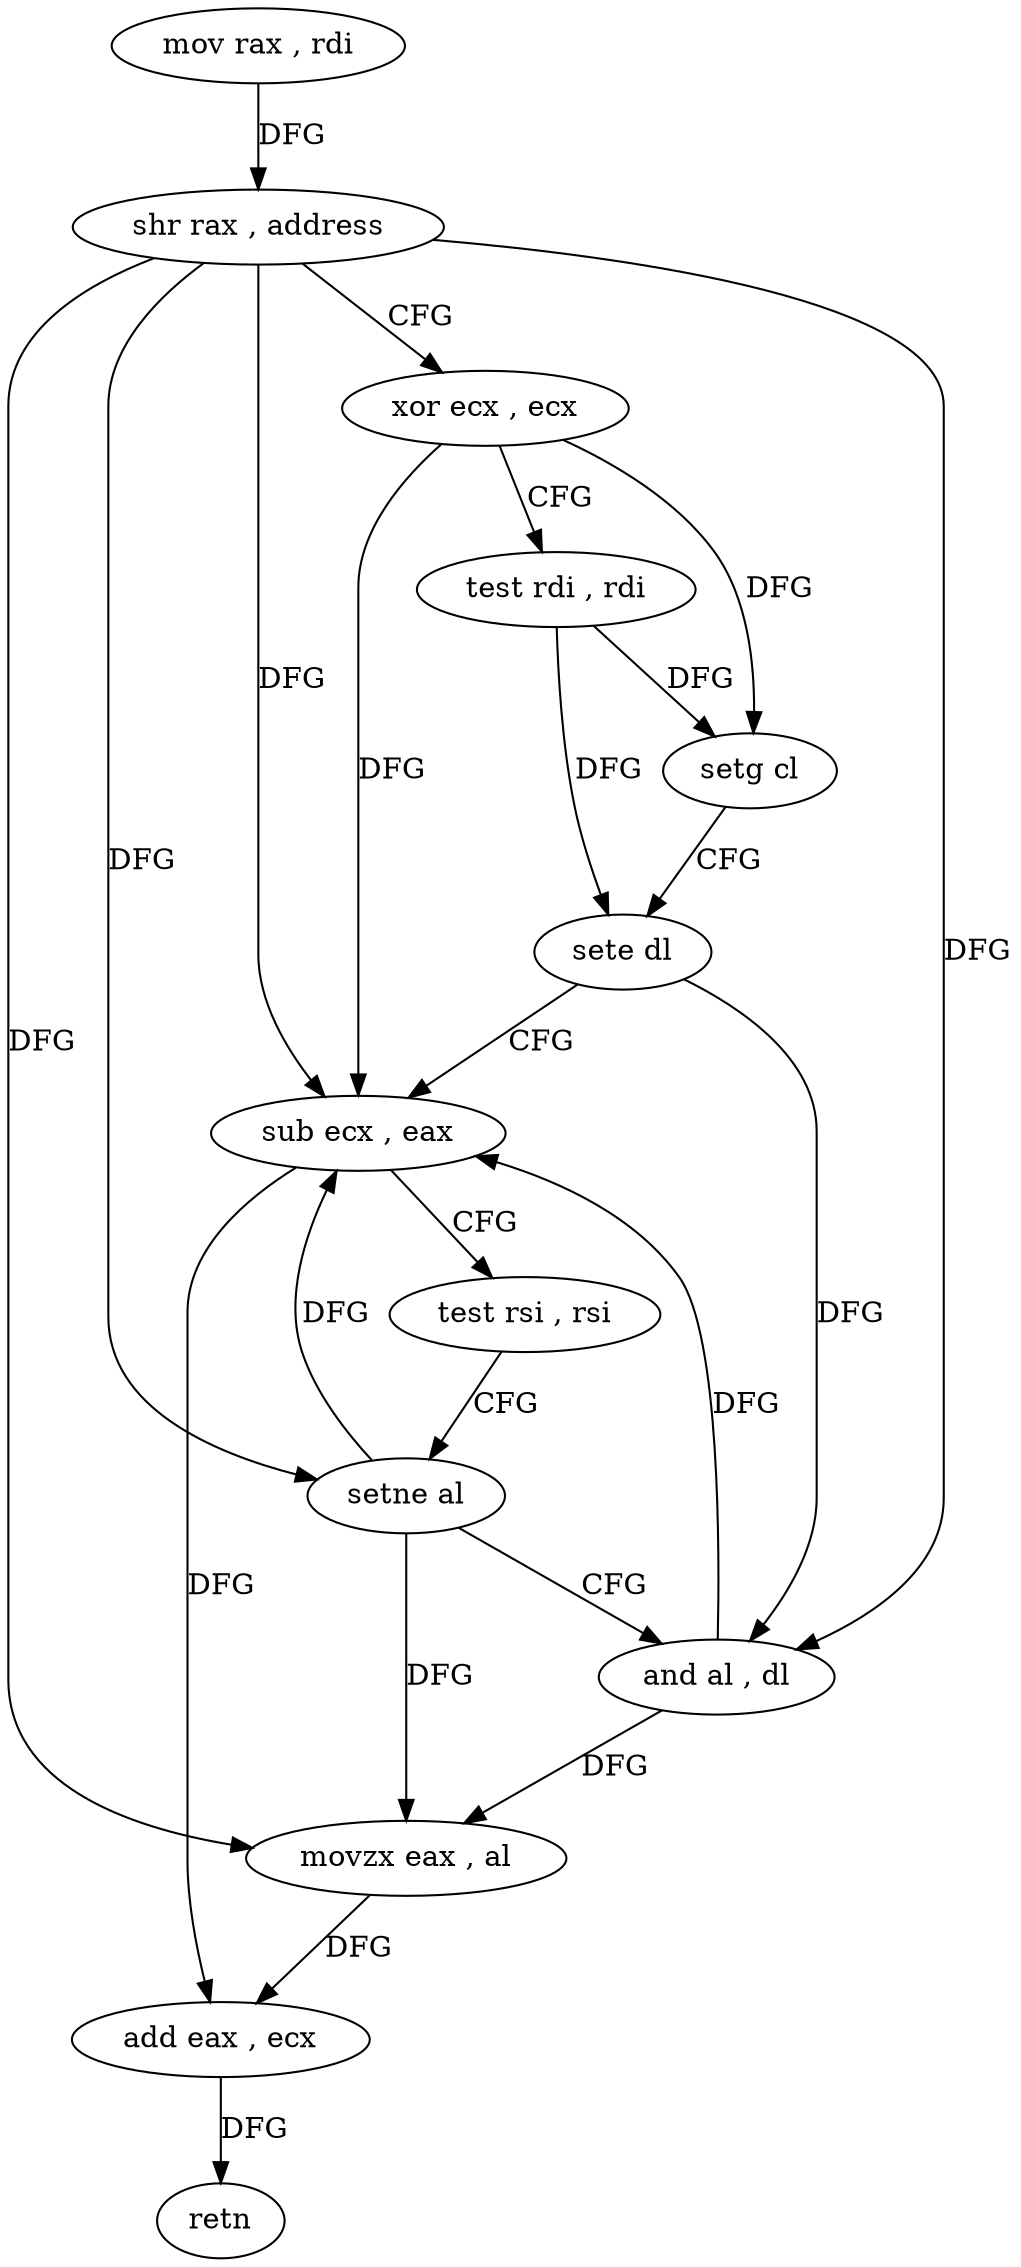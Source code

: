 digraph "func" {
"4213712" [label = "mov rax , rdi" ]
"4213715" [label = "shr rax , address" ]
"4213719" [label = "xor ecx , ecx" ]
"4213721" [label = "test rdi , rdi" ]
"4213724" [label = "setg cl" ]
"4213727" [label = "sete dl" ]
"4213730" [label = "sub ecx , eax" ]
"4213732" [label = "test rsi , rsi" ]
"4213735" [label = "setne al" ]
"4213738" [label = "and al , dl" ]
"4213740" [label = "movzx eax , al" ]
"4213743" [label = "add eax , ecx" ]
"4213745" [label = "retn" ]
"4213712" -> "4213715" [ label = "DFG" ]
"4213715" -> "4213719" [ label = "CFG" ]
"4213715" -> "4213730" [ label = "DFG" ]
"4213715" -> "4213735" [ label = "DFG" ]
"4213715" -> "4213738" [ label = "DFG" ]
"4213715" -> "4213740" [ label = "DFG" ]
"4213719" -> "4213721" [ label = "CFG" ]
"4213719" -> "4213724" [ label = "DFG" ]
"4213719" -> "4213730" [ label = "DFG" ]
"4213721" -> "4213724" [ label = "DFG" ]
"4213721" -> "4213727" [ label = "DFG" ]
"4213724" -> "4213727" [ label = "CFG" ]
"4213727" -> "4213730" [ label = "CFG" ]
"4213727" -> "4213738" [ label = "DFG" ]
"4213730" -> "4213732" [ label = "CFG" ]
"4213730" -> "4213743" [ label = "DFG" ]
"4213732" -> "4213735" [ label = "CFG" ]
"4213735" -> "4213738" [ label = "CFG" ]
"4213735" -> "4213730" [ label = "DFG" ]
"4213735" -> "4213740" [ label = "DFG" ]
"4213738" -> "4213740" [ label = "DFG" ]
"4213738" -> "4213730" [ label = "DFG" ]
"4213740" -> "4213743" [ label = "DFG" ]
"4213743" -> "4213745" [ label = "DFG" ]
}
